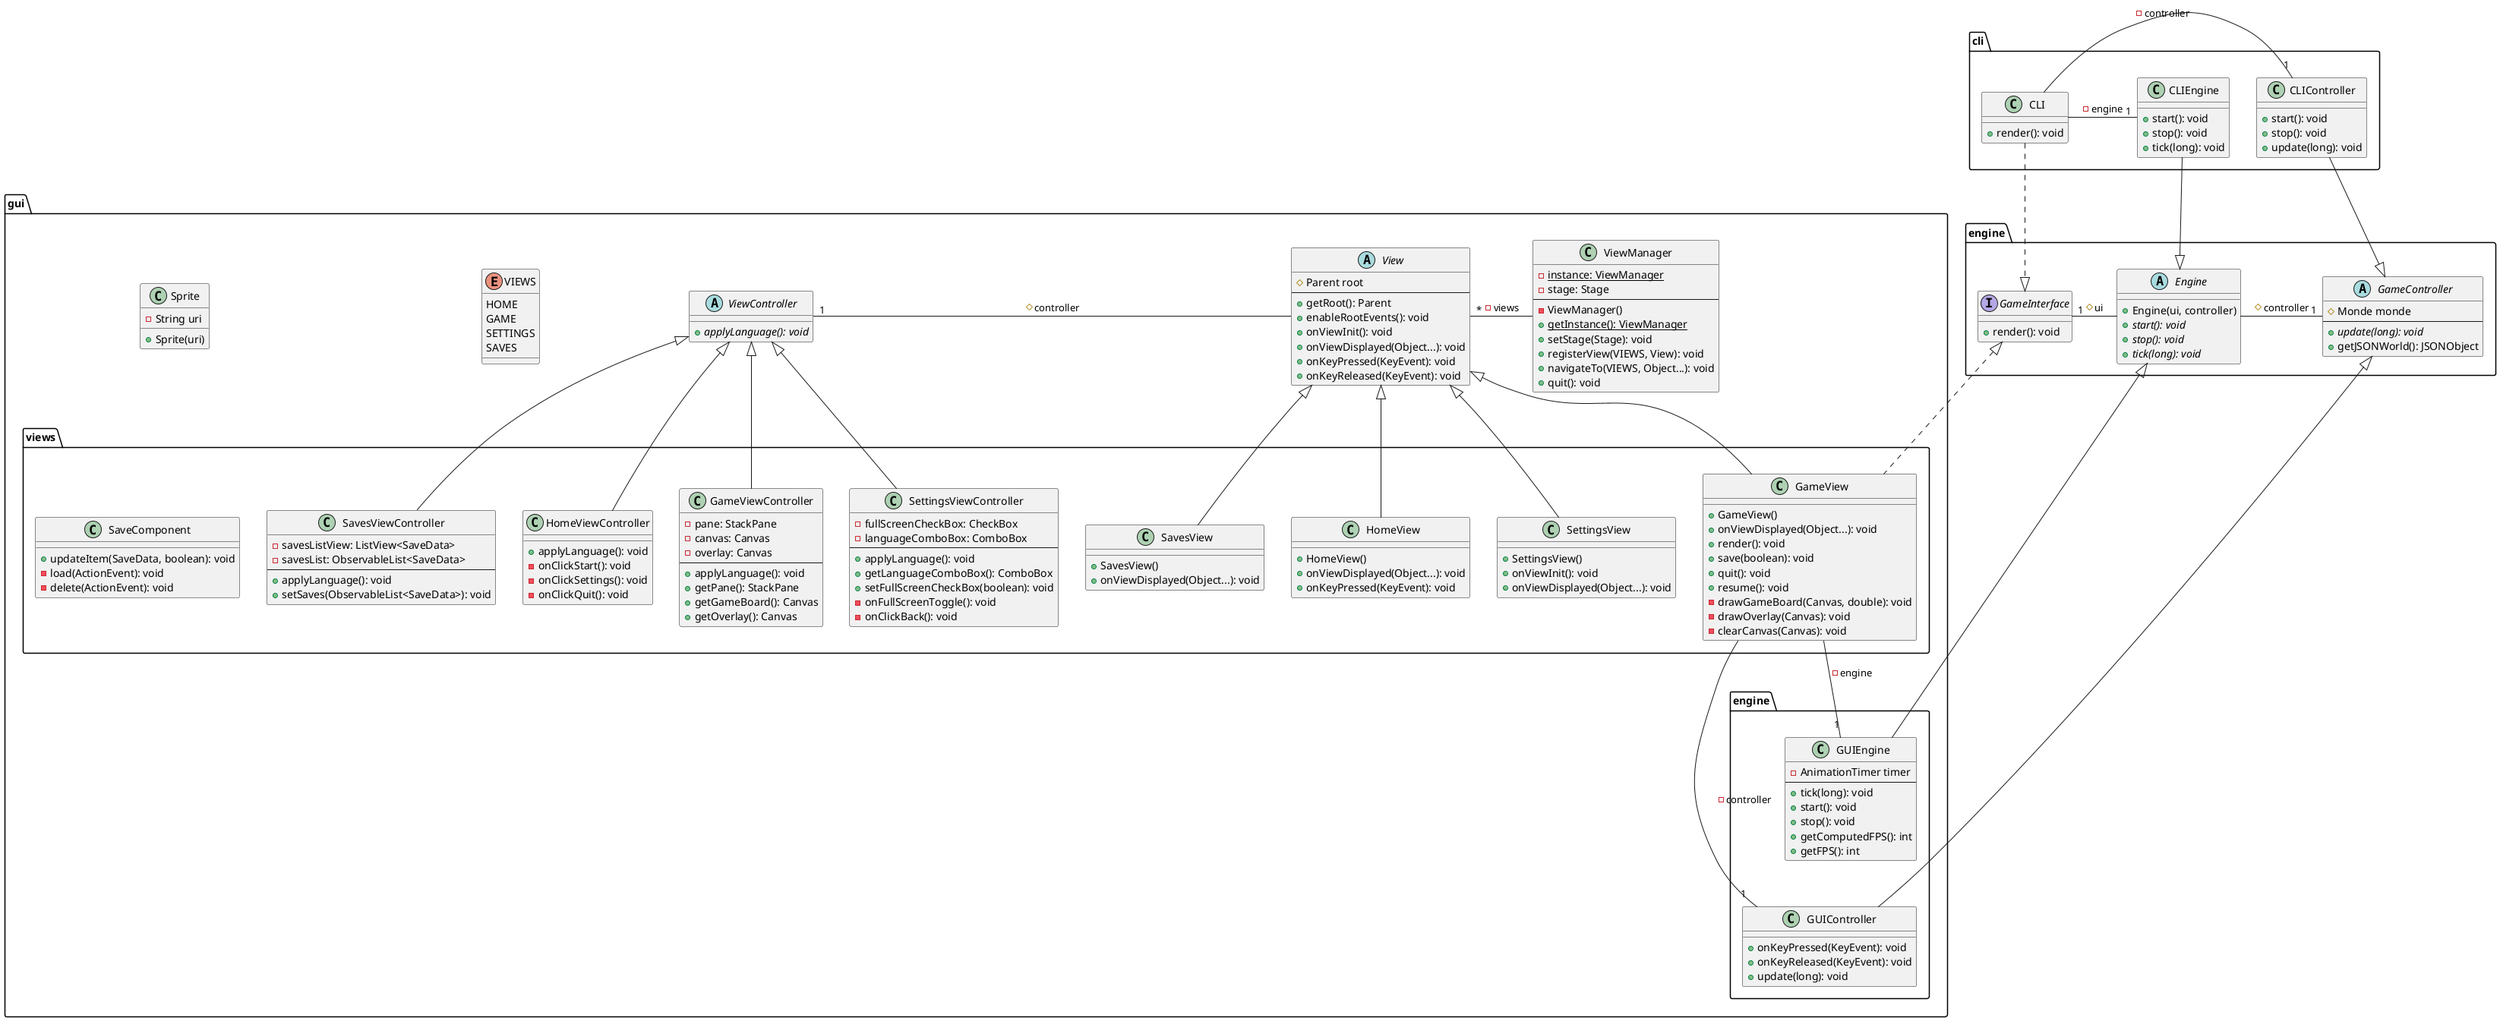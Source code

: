 @startuml

package engine {
    abstract class GameController {
        # Monde monde
        --
        + {abstract} update(long): void
        + getJSONWorld(): JSONObject
    }

    abstract class Engine {
        + Engine(ui, controller)
        + {abstract} start(): void
        + {abstract} stop(): void
        + {abstract} tick(long): void
    }

    interface GameInterface {
        + render(): void
    }
}

package cli {
    class CLIController {
        + start(): void
        + stop(): void
        + update(long): void
    }

    class CLIEngine {
        + start(): void
        + stop(): void
        + tick(long): void
    }

    class CLI {
        + render(): void
    }
}

package gui {
    abstract class View {
        # Parent root
        --
        + getRoot(): Parent
        + enableRootEvents(): void
        + onViewInit(): void
        + onViewDisplayed(Object...): void
        + onKeyPressed(KeyEvent): void
        + onKeyReleased(KeyEvent): void
    }

    abstract class ViewController {
        + {abstract} applyLanguage(): void
    }

    enum VIEWS {
        HOME
        GAME
        SETTINGS
        SAVES
    }

    class ViewManager {
        - {static} instance: ViewManager
        - stage: Stage
        --
        - ViewManager()
        + {static} getInstance(): ViewManager
        + setStage(Stage): void
        + registerView(VIEWS, View): void
        + navigateTo(VIEWS, Object...): void
        + quit(): void
    }

    package views {
        class HomeViewController {
            + applyLanguage(): void
            - onClickStart(): void
            - onClickSettings(): void
            - onClickQuit(): void
        }

        class GameViewController {
            - pane: StackPane
            - canvas: Canvas
            - overlay: Canvas
            --
            + applyLanguage(): void
            + getPane(): StackPane
            + getGameBoard(): Canvas
            + getOverlay(): Canvas
        }

        class SettingsViewController {
            - fullScreenCheckBox: CheckBox
            - languageComboBox: ComboBox
            --
            + applyLanguage(): void
            + getLanguageComboBox(): ComboBox
            + setFullScreenCheckBox(boolean): void
            - onFullScreenToggle(): void
            - onClickBack(): void
        }

        class SavesViewController {
            - savesListView: ListView<SaveData>
            - savesList: ObservableList<SaveData>
            --
            + applyLanguage(): void
            + setSaves(ObservableList<SaveData>): void
        }

        class HomeView {
            + HomeView()
            + onViewDisplayed(Object...): void
            + onKeyPressed(KeyEvent): void
        }

        class GameView {
            + GameView()
            + onViewDisplayed(Object...): void
            + render(): void
            + save(boolean): void
            + quit(): void
            + resume(): void
            - drawGameBoard(Canvas, double): void
            - drawOverlay(Canvas): void
            - clearCanvas(Canvas): void
        }

        class SettingsView {
            + SettingsView()
            + onViewInit(): void
            + onViewDisplayed(Object...): void
        }

        class SavesView {
            + SavesView()
            + onViewDisplayed(Object...): void
        }

        class SaveComponent {
            + updateItem(SaveData, boolean): void
            - load(ActionEvent): void
            - delete(ActionEvent): void
        }
    }

    class Sprite {
        - String uri
        + Sprite(uri)
    }

    package engine {
        class GUIController {
            + onKeyPressed(KeyEvent): void
            + onKeyReleased(KeyEvent): void
            + update(long): void
        }

        class GUIEngine {
            - AnimationTimer timer
            --
            + tick(long): void
            + start(): void
            + stop(): void
            + getComputedFPS(): int
            + getFPS(): int
        }
    }
}

' engine
Engine -left-"1" GameInterface : # ui
Engine -right-"1" GameController : # controller

' cli
CLIController -down-|> GameController
CLIEngine -down-|> Engine
CLI .down.|> GameInterface
CLI -right-"1" CLIController : - controller
CLI -right-"1" CLIEngine : - engine

' gui
GUIController -up-|> GameController
GUIEngine -up-|> Engine
GameView .up.|> GameInterface
GameView --"1" GUIController : - controller
GameView --"1" GUIEngine : - engine
GUIEngine -down[hidden]- GUIController

View -left-"1" ViewController : # controller
ViewManager -left-"*" View : - views

' gui views
HomeViewController -up-|> ViewController
HomeView -up-|> View
GameViewController -up-|> ViewController
GameView -up-|> View
SettingsViewController -up-|> ViewController
SettingsView -up-|> View
SavesViewController -up-|> ViewController
SavesView -up-|> View

@enduml
